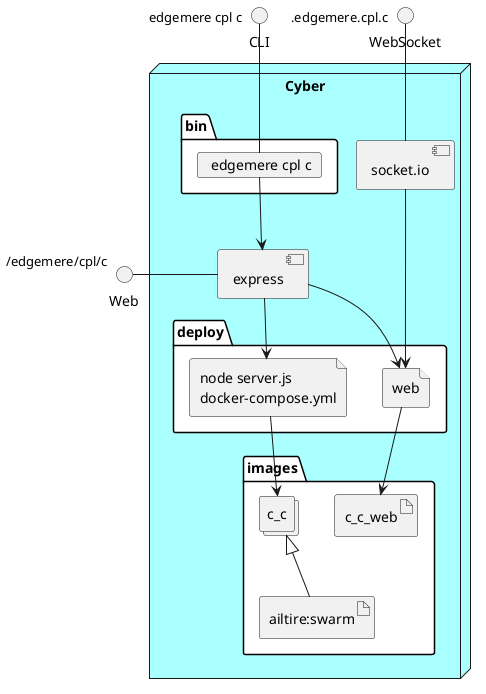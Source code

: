 @startuml
  interface CLI
  interface Web
  interface WebSocket
node "Cyber" #aaffff {
  component express as REST
  component socket.io as socket
  folder bin #ffffff {
    card " edgemere cpl c" as binName
  }
  binName --> REST

  folder deploy #ffffff {
      file "node server.js\ndocker-compose.yml" as c_c_container
      REST --> c_c_container

  
    file "web" as web_container
    REST --> web_container
    socket ---> web_container
  
  }
  folder images #ffffff {
    collections "c_c" as c_cimage
    artifact "ailtire:swarm" as ailtireswarm
    c_cimage <|-- ailtireswarm
    c_c_container --> c_cimage

  
      artifact "c_c_web" as c_c_web
      web_container --> c_c_web
    
  }
}
CLI " edgemere cpl c" -- binName
Web "/edgemere/cpl/c" - REST
WebSocket ".edgemere.cpl.c" -- socket

@enduml
